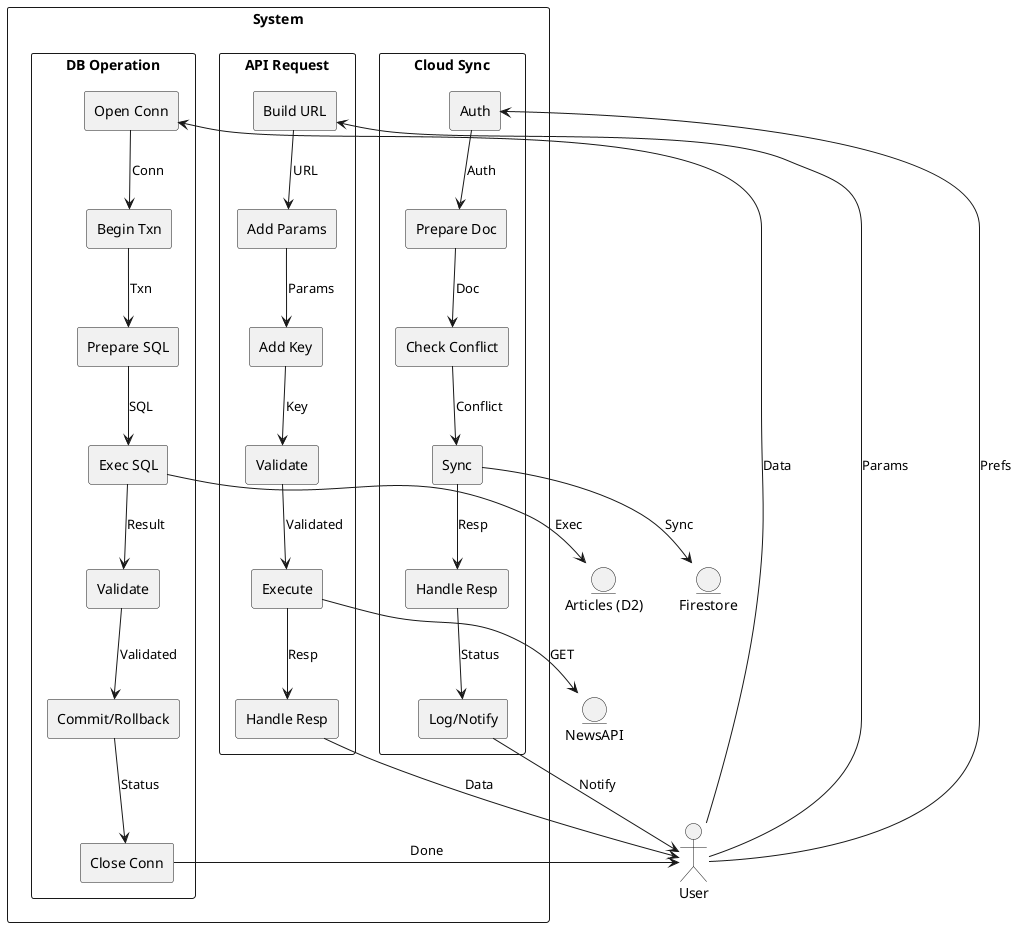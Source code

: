 @startuml
' DFD Level 3 - Tidy Version

actor User
entity "NewsAPI"
entity "Articles (D2)"
entity "Firestore"

rectangle System {
  rectangle "API Request" as P1 {
    rectangle "Build URL" as P11
    rectangle "Add Params" as P12
    rectangle "Add Key" as P13
    rectangle "Validate" as P14
    rectangle "Execute" as P15
    rectangle "Handle Resp" as P16
  }
  rectangle "DB Operation" as P2 {
    rectangle "Open Conn" as P21
    rectangle "Begin Txn" as P22
    rectangle "Prepare SQL" as P23
    rectangle "Exec SQL" as P24
    rectangle "Validate" as P25
    rectangle "Commit/Rollback" as P26
    rectangle "Close Conn" as P27
  }
  rectangle "Cloud Sync" as P3 {
    rectangle "Auth" as P31
    rectangle "Prepare Doc" as P32
    rectangle "Check Conflict" as P33
    rectangle "Sync" as P34
    rectangle "Handle Resp" as P35
    rectangle "Log/Notify" as P36
  }
}

User --> P11 : Params
P11 --> P12 : URL
P12 --> P13 : Params
P13 --> P14 : Key
P14 --> P15 : Validated
P15 --> "NewsAPI" : GET
P15 --> P16 : Resp
P16 --> User : Data

User --> P21 : Data
P21 --> P22 : Conn
P22 --> P23 : Txn
P23 --> P24 : SQL
P24 --> "Articles (D2)" : Exec
P24 --> P25 : Result
P25 --> P26 : Validated
P26 --> P27 : Status
P27 --> User : Done

User --> P31 : Prefs
P31 --> P32 : Auth
P32 --> P33 : Doc
P33 --> P34 : Conflict
P34 --> "Firestore" : Sync
P34 --> P35 : Resp
P35 --> P36 : Status
P36 --> User : Notify

@enduml
